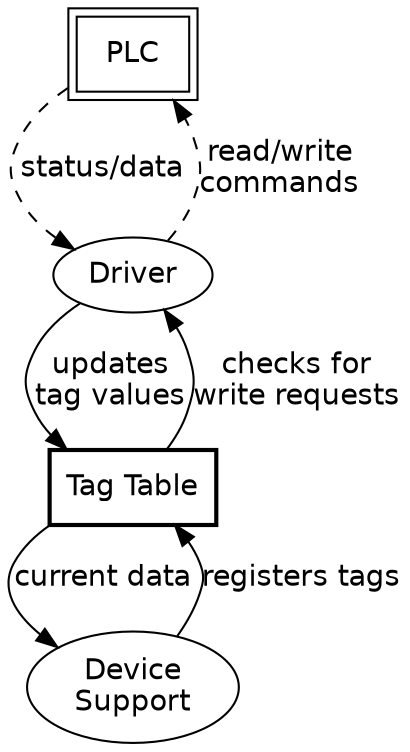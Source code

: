  
digraph DrivDevRec
{
#	size="7.5,10";
#	ratio=fill;
#	rankdir = LR;
	node [ fontname=Helvetica ];
	edge [ fontname=Helvetica ];
	PLC   [ shape=polygon,sides=4,peripheries=2 ];
	Table [ shape=box,style=bold,label="Tag Table" ];

	Driver -> PLC [ style=dashed, label="read/write\ncommands" ];
	PLC -> Driver [ style=dashed, label="status/data" ];

	Driver -> Table [ label="updates\ntag values" ];
	Table -> Driver [ label="checks for\nwrite requests" ];

	Device [ label="Device\nSupport" ];
	Device -> Table [ label="registers tags" ];
	Table -> Device [ label="current data" ];
}
